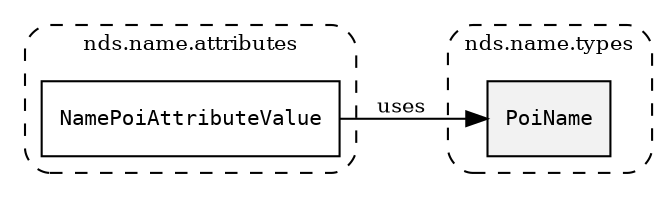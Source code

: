 /**
 * This dot file creates symbol collaboration diagram for PoiName.
 */
digraph ZSERIO
{
    node [shape=box, fontsize=10];
    rankdir="LR";
    fontsize=10;
    tooltip="PoiName collaboration diagram";

    subgraph "cluster_nds.name.types"
    {
        style="dashed, rounded";
        label="nds.name.types";
        tooltip="Package nds.name.types";
        href="../../../content/packages/nds.name.types.html#Package-nds-name-types";
        target="_parent";

        "PoiName" [style="filled", fillcolor="#0000000D", target="_parent", label=<<font face="monospace"><table align="center" border="0" cellspacing="0" cellpadding="0"><tr><td href="../../../content/packages/nds.name.types.html#Subtype-PoiName" title="Subtype defined in nds.name.types">PoiName</td></tr></table></font>>];
    }

    subgraph "cluster_nds.name.attributes"
    {
        style="dashed, rounded";
        label="nds.name.attributes";
        tooltip="Package nds.name.attributes";
        href="../../../content/packages/nds.name.attributes.html#Package-nds-name-attributes";
        target="_parent";

        "NamePoiAttributeValue" [target="_parent", label=<<font face="monospace"><table align="center" border="0" cellspacing="0" cellpadding="0"><tr><td href="../../../content/packages/nds.name.attributes.html#Choice-NamePoiAttributeValue" title="Choice defined in nds.name.attributes">NamePoiAttributeValue</td></tr></table></font>>];
    }

    "NamePoiAttributeValue" -> "PoiName" [label="uses", fontsize=10];
}
